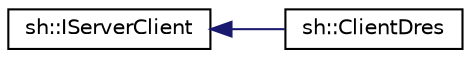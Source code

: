digraph "Graphical Class Hierarchy"
{
 // LATEX_PDF_SIZE
  edge [fontname="Helvetica",fontsize="10",labelfontname="Helvetica",labelfontsize="10"];
  node [fontname="Helvetica",fontsize="10",shape=record];
  rankdir="LR";
  Node0 [label="sh::IServerClient",height=0.2,width=0.4,color="black", fillcolor="white", style="filled",URL="$classsh_1_1_i_server_client.html",tooltip="Unified interface for all remote evaluation servers."];
  Node0 -> Node1 [dir="back",color="midnightblue",fontsize="10",style="solid",fontname="Helvetica"];
  Node1 [label="sh::ClientDres",height=0.2,width=0.4,color="black", fillcolor="white", style="filled",URL="$classsh_1_1_client_dres.html",tooltip="Specific DRES server implementation."];
}

